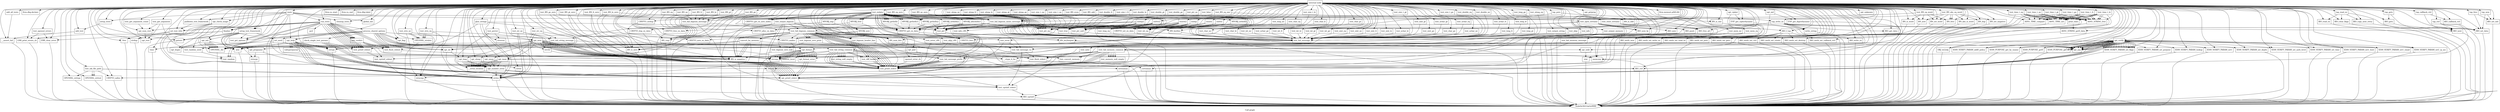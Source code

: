 digraph "Call graph" {
	label="Call graph";

	Node0x5621da5e9960 [shape=record,label="{external node}"];
	Node0x5621da5e9960 -> Node0x5621da5e9a00;
	Node0x5621da5e9960 -> Node0x5621da5e9b40;
	Node0x5621da5e9960 -> Node0x5621da55f8e0;
	Node0x5621da5e9960 -> Node0x5621da5e9a30;
	Node0x5621da5e9960 -> Node0x5621da5e9c20;
	Node0x5621da5e9960 -> Node0x5621da588710;
	Node0x5621da5e9960 -> Node0x5621da588740;
	Node0x5621da5e9960 -> Node0x5621da588820;
	Node0x5621da5e9960 -> Node0x5621da5e9bb0;
	Node0x5621da5e9960 -> Node0x5621da588990;
	Node0x5621da5e9960 -> Node0x5621da588be0;
	Node0x5621da5e9960 -> Node0x5621da588c10;
	Node0x5621da5e9960 -> Node0x5621da5e9db0;
	Node0x5621da5e9960 -> Node0x5621da55f8b0;
	Node0x5621da5e9960 -> Node0x5621da588e10;
	Node0x5621da5e9960 -> Node0x5621da81c190;
	Node0x5621da5e9960 -> Node0x5621da588d50;
	Node0x5621da5e9960 -> Node0x5621da588a30;
	Node0x5621da5e9960 -> Node0x5621da588cf0;
	Node0x5621da5e9960 -> Node0x5621da588a00;
	Node0x5621da5e9960 -> Node0x5621da5e9aa0;
	Node0x5621da5e9960 -> Node0x5621da81c430;
	Node0x5621da5e9960 -> Node0x5621da81c500;
	Node0x5621da5e9960 -> Node0x5621da81c5a0;
	Node0x5621da5e9960 -> Node0x5621da81c610;
	Node0x5621da5e9960 -> Node0x5621da81c680;
	Node0x5621da5e9960 -> Node0x5621da81c6b0;
	Node0x5621da5e9960 -> Node0x5621da81c960;
	Node0x5621da5e9960 -> Node0x5621da81cb50;
	Node0x5621da5e9960 -> Node0x5621da81cbc0;
	Node0x5621da5e9960 -> Node0x5621da81cc60;
	Node0x5621da5e9960 -> Node0x5621da81cd00;
	Node0x5621da5e9960 -> Node0x5621da81cda0;
	Node0x5621da5e9960 -> Node0x5621da5cc880;
	Node0x5621da5e9960 -> Node0x5621da5cc920;
	Node0x5621da5e9960 -> Node0x5621da5cc9c0;
	Node0x5621da5e9960 -> Node0x5621da5cca30;
	Node0x5621da5e9960 -> Node0x5621da5ccce0;
	Node0x5621da5e9960 -> Node0x5621da5ccaa0;
	Node0x5621da5e9960 -> Node0x5621da5ccd80;
	Node0x5621da5e9960 -> Node0x5621da5ccdf0;
	Node0x5621da5e9960 -> Node0x5621da5cce20;
	Node0x5621da5e9960 -> Node0x5621da5cd040;
	Node0x5621da5e9960 -> Node0x5621da5cd070;
	Node0x5621da5e9960 -> Node0x5621da5cd230;
	Node0x5621da5e9960 -> Node0x5621da5cd300;
	Node0x5621da5e9960 -> Node0x5621da5cd6b0;
	Node0x5621da5e9960 -> Node0x5621da5cd7c0;
	Node0x5621da5e9960 -> Node0x5621da5cd8d0;
	Node0x5621da5e9960 -> Node0x5621da5cd5d0;
	Node0x5621da5e9960 -> Node0x5621da5cd900;
	Node0x5621da5e9960 -> Node0x5621da81c990;
	Node0x5621da5e9960 -> Node0x5621da5ccad0;
	Node0x5621da5e9960 -> Node0x5621da81ce40;
	Node0x5621da5e9960 -> Node0x5621da81cab0;
	Node0x5621da5e9960 -> Node0x5621da5cd3a0;
	Node0x5621da5e9960 -> Node0x5621da81c820;
	Node0x5621da5e9960 -> Node0x5621da5cdb70;
	Node0x5621da5e9960 -> Node0x5621da5cdba0;
	Node0x5621da5e9960 -> Node0x5621da5c4f80;
	Node0x5621da5e9960 -> Node0x5621da5c5060;
	Node0x5621da5e9960 -> Node0x5621da5c5090;
	Node0x5621da5e9960 -> Node0x5621da5c5100;
	Node0x5621da5e9960 -> Node0x5621da5c5200;
	Node0x5621da5e9960 -> Node0x5621da5c52a0;
	Node0x5621da5e9960 -> Node0x5621da5cbdc0;
	Node0x5621da5e9960 -> Node0x5621da5cbdf0;
	Node0x5621da5e9960 -> Node0x5621da5cbf60;
	Node0x5621da5e9960 -> Node0x5621da5cbf90;
	Node0x5621da5e9960 -> Node0x5621da5e9d40;
	Node0x5621da5e9960 -> Node0x5621da5cc160;
	Node0x5621da5e9960 -> Node0x5621da5cc200;
	Node0x5621da5e9960 -> Node0x5621da5cc2a0;
	Node0x5621da5e9960 -> Node0x5621da5cc340;
	Node0x5621da5e9960 -> Node0x5621da5cc3e0;
	Node0x5621da5e9960 -> Node0x5621da5cc480;
	Node0x5621da5e9960 -> Node0x5621da5cc520;
	Node0x5621da5e9960 -> Node0x5621da5c6430;
	Node0x5621da5e9960 -> Node0x5621da5c64d0;
	Node0x5621da5e9960 -> Node0x5621da5c6570;
	Node0x5621da5e9960 -> Node0x5621da5c6610;
	Node0x5621da5e9960 -> Node0x5621da5c66b0;
	Node0x5621da5e9960 -> Node0x5621da5c6750;
	Node0x5621da5e9960 -> Node0x5621da5c67f0;
	Node0x5621da5e9960 -> Node0x5621da5c6890;
	Node0x5621da5e9960 -> Node0x5621da5c6930;
	Node0x5621da5e9960 -> Node0x5621da5c69d0;
	Node0x5621da5e9960 -> Node0x5621da5c6a70;
	Node0x5621da5e9960 -> Node0x5621da5c6b10;
	Node0x5621da5e9960 -> Node0x5621da5c6bb0;
	Node0x5621da5e9960 -> Node0x5621da5c6c50;
	Node0x5621da5e9960 -> Node0x5621da5c6cf0;
	Node0x5621da5e9960 -> Node0x5621da5c6d90;
	Node0x5621da5e9960 -> Node0x5621da5887b0;
	Node0x5621da5e9960 -> Node0x5621da5c6e60;
	Node0x5621da5e9960 -> Node0x5621da5c6f00;
	Node0x5621da5e9960 -> Node0x5621da5c6fa0;
	Node0x5621da5e9960 -> Node0x5621da5c7040;
	Node0x5621da5e9960 -> Node0x5621da5c70e0;
	Node0x5621da5e9960 -> Node0x5621da5c7180;
	Node0x5621da5e9960 -> Node0x5621da5c7220;
	Node0x5621da5e9960 -> Node0x5621da5c72c0;
	Node0x5621da5e9960 -> Node0x5621da5c7360;
	Node0x5621da5e9960 -> Node0x5621da5c7400;
	Node0x5621da5e9960 -> Node0x5621da5c74a0;
	Node0x5621da5e9960 -> Node0x5621da5c7540;
	Node0x5621da5e9960 -> Node0x5621da5c75e0;
	Node0x5621da5e9960 -> Node0x5621da5c7680;
	Node0x5621da5e9960 -> Node0x5621da5c7720;
	Node0x5621da5e9960 -> Node0x5621da5c77c0;
	Node0x5621da5e9960 -> Node0x5621da5c7860;
	Node0x5621da5e9960 -> Node0x5621da5c7900;
	Node0x5621da5e9960 -> Node0x5621da5c79a0;
	Node0x5621da5e9960 -> Node0x5621da5c7a40;
	Node0x5621da5e9960 -> Node0x5621da5c7ae0;
	Node0x5621da5e9960 -> Node0x5621da5c7b80;
	Node0x5621da5e9960 -> Node0x5621da5c7c20;
	Node0x5621da5e9960 -> Node0x5621da55f190;
	Node0x5621da5e9960 -> Node0x5621da5c7cf0;
	Node0x5621da5e9960 -> Node0x5621da5e9e90;
	Node0x5621da5e9960 -> Node0x5621da5e9e20;
	Node0x5621da5e9960 -> Node0x5621da588aa0;
	Node0x5621da5e9960 -> Node0x5621da5c7e20;
	Node0x5621da5e9960 -> Node0x5621da5c7ec0;
	Node0x5621da5e9960 -> Node0x5621da5c8080;
	Node0x5621da5e9960 -> Node0x5621da5c80b0;
	Node0x5621da5e9960 -> Node0x5621da5c81f0;
	Node0x5621da5e9960 -> Node0x5621da5c8290;
	Node0x5621da5e9960 -> Node0x5621da5c83c0;
	Node0x5621da5e9960 -> Node0x5621da5c83f0;
	Node0x5621da5e9960 -> Node0x5621da5c8530;
	Node0x5621da5e9960 -> Node0x5621da5c8640;
	Node0x5621da5e9960 -> Node0x5621da5c8670;
	Node0x5621da5e9960 -> Node0x5621da5c8770;
	Node0x5621da5e9960 -> Node0x5621da5c88d0;
	Node0x5621da5e9960 -> Node0x5621da5c8940;
	Node0x5621da5e9960 -> Node0x5621da5c8aa0;
	Node0x5621da5e9960 -> Node0x5621da5c8ad0;
	Node0x5621da5e9960 -> Node0x5621da5c8b90;
	Node0x5621da5e9960 -> Node0x5621da5c8c50;
	Node0x5621da5e9960 -> Node0x5621da5c8d50;
	Node0x5621da5e9960 -> Node0x5621da5c8ed0;
	Node0x5621da5e9960 -> Node0x5621da5c8f00;
	Node0x5621da5e9960 -> Node0x5621da5c53b0;
	Node0x5621da5e9960 -> Node0x5621da5c5500;
	Node0x5621da5e9960 -> Node0x5621da5c5570;
	Node0x5621da5e9960 -> Node0x5621da5c56c0;
	Node0x5621da5e9960 -> Node0x5621da5c5730;
	Node0x5621da5e9960 -> Node0x5621da5c58c0;
	Node0x5621da5e9960 -> Node0x5621da5c5960;
	Node0x5621da5e9960 -> Node0x5621da5c59d0;
	Node0x5621da5e9960 -> Node0x5621da5c5ac0;
	Node0x5621da5e9960 -> Node0x5621da5c5af0;
	Node0x5621da5e9960 -> Node0x5621da5c5bf0;
	Node0x5621da5e9960 -> Node0x5621da5c5c90;
	Node0x5621da5e9960 -> Node0x5621da5c5c20;
	Node0x5621da5e9960 -> Node0x5621da5c5e20;
	Node0x5621da5e9960 -> Node0x5621da5c6060;
	Node0x5621da5e9960 -> Node0x5621da5c60d0;
	Node0x5621da5e9960 -> Node0x5621da5c6100;
	Node0x5621da5e9960 -> Node0x5621da5c61b0;
	Node0x5621da5e9960 -> Node0x5621da57bbe0;
	Node0x5621da5e9960 -> Node0x5621da57bc50;
	Node0x5621da5e9960 -> Node0x5621da57bc80;
	Node0x5621da5e9960 -> Node0x5621da57beb0;
	Node0x5621da5e9960 -> Node0x5621da57bf80;
	Node0x5621da5e9960 -> Node0x5621da57c080;
	Node0x5621da5e9960 -> Node0x5621da57c0b0;
	Node0x5621da5e9960 -> Node0x5621da57c230;
	Node0x5621da5e9960 -> Node0x5621da57c3b0;
	Node0x5621da5e9960 -> Node0x5621da57c530;
	Node0x5621da5e9960 -> Node0x5621da57c6b0;
	Node0x5621da5e9960 -> Node0x5621da57c8a0;
	Node0x5621da5e9960 -> Node0x5621da57c910;
	Node0x5621da5e9960 -> Node0x5621da81c890;
	Node0x5621da5e9960 -> Node0x5621da81d1a0;
	Node0x5621da5e9960 -> Node0x5621da57c940;
	Node0x5621da5e9960 -> Node0x5621da57cb10;
	Node0x5621da5e9960 -> Node0x5621da57cb80;
	Node0x5621da5e9960 -> Node0x5621da57d0d0;
	Node0x5621da5e9960 -> Node0x5621da57d170;
	Node0x5621da5e9960 -> Node0x5621da57d1e0;
	Node0x5621da5e9960 -> Node0x5621da57d2d0;
	Node0x5621da5e9960 -> Node0x5621da5cc6c0;
	Node0x5621da5e9960 -> Node0x5621da57d300;
	Node0x5621da5e9960 -> Node0x5621da57d3c0;
	Node0x5621da5e9960 -> Node0x5621da57d5b0;
	Node0x5621da5e9960 -> Node0x5621da57d660;
	Node0x5621da5e9960 -> Node0x5621da57d690;
	Node0x5621da5e9960 -> Node0x5621da57d910;
	Node0x5621da5e9960 -> Node0x5621da57d940;
	Node0x5621da5e9960 -> Node0x5621da57db30;
	Node0x5621da5e9960 -> Node0x5621da57db60;
	Node0x5621da5e9960 -> Node0x5621da57dd50;
	Node0x5621da5e9960 -> Node0x5621da5cc650;
	Node0x5621da5e9960 -> Node0x5621da57dd80;
	Node0x5621da5e9960 -> Node0x5621da57df40;
	Node0x5621da5e9960 -> Node0x5621da57dfb0;
	Node0x5621da5e9960 -> Node0x5621da57e020;
	Node0x5621da5e9960 -> Node0x5621da57e090;
	Node0x5621da5e9960 -> Node0x5621da57e100;
	Node0x5621da5e9960 -> Node0x5621da57e580;
	Node0x5621da5e9960 -> Node0x5621da57e5f0;
	Node0x5621da5e9960 -> Node0x5621da57e660;
	Node0x5621da5e9960 -> Node0x5621da57e6d0;
	Node0x5621da5e9960 -> Node0x5621da57e740;
	Node0x5621da5e9960 -> Node0x5621da57efc0;
	Node0x5621da5e9960 -> Node0x5621da57f030;
	Node0x5621da5e9960 -> Node0x5621da57f0a0;
	Node0x5621da5e9960 -> Node0x5621da57f110;
	Node0x5621da5e9960 -> Node0x5621da81d240;
	Node0x5621da5e9960 -> Node0x5621da57f480;
	Node0x5621da5e9960 -> Node0x5621da57f410;
	Node0x5621da5e9960 -> Node0x5621da57f560;
	Node0x5621da5e9960 -> Node0x5621da5cc5e0;
	Node0x5621da5e9960 -> Node0x5621da57f630;
	Node0x5621da5e9960 -> Node0x5621da5cd830;
	Node0x5621da5e9960 -> Node0x5621da5cd720;
	Node0x5621da5e9960 -> Node0x5621da81d1d0;
	Node0x5621da5e9960 -> Node0x5621da5cd370;
	Node0x5621da5e9960 -> Node0x5621da57f690;
	Node0x5621da5e9960 -> Node0x5621da57f820;
	Node0x5621da5e9960 -> Node0x5621da57f890;
	Node0x5621da5e9960 -> Node0x5621da5cd640;
	Node0x5621da5e9960 -> Node0x5621da57f990;
	Node0x5621da5e9960 -> Node0x5621da5cc760;
	Node0x5621da5e9960 -> Node0x5621da57fa30;
	Node0x5621da5e9960 -> Node0x5621da5cda40;
	Node0x5621da5e9960 -> Node0x5621da81ca40;
	Node0x5621da5e9960 -> Node0x5621da57fb30;
	Node0x5621da5e9960 -> Node0x5621da5cc7d0;
	Node0x5621da5e9960 -> Node0x5621da57fc30;
	Node0x5621da5e9960 -> Node0x5621da5c7ef0;
	Node0x5621da5e9960 -> Node0x5621da57ffd0;
	Node0x5621da5e9960 -> Node0x5621da5804d0;
	Node0x5621da5e9960 -> Node0x5621da5c8810;
	Node0x5621da5e9960 -> Node0x5621da580660;
	Node0x5621da5e9960 -> Node0x5621da5807d0;
	Node0x5621da5e9960 -> Node0x5621da5c89e0;
	Node0x5621da5e9960 -> Node0x5621da580a60;
	Node0x5621da5e9960 -> Node0x5621da580ad0;
	Node0x5621da5e9960 -> Node0x5621da5c85d0;
	Node0x5621da5e9960 -> Node0x5621da5f95e0;
	Node0x5621da5e9960 -> Node0x5621da5cd410;
	Node0x5621da5e9960 -> Node0x5621da57f770;
	Node0x5621da5e9960 -> Node0x5621da5f9730;
	Node0x5621da5e9960 -> Node0x5621da5f9db0;
	Node0x5621da5e9960 -> Node0x5621da5f97d0;
	Node0x5621da5e9960 -> Node0x5621da5fa010;
	Node0x5621da5e9960 -> Node0x5621da5f9760;
	Node0x5621da5e9960 -> Node0x5621da5fa200;
	Node0x5621da5e9960 -> Node0x5621da5f98d0;
	Node0x5621da5e9960 -> Node0x5621da5fa2a0;
	Node0x5621da5e9960 -> Node0x5621da5f9940;
	Node0x5621da5e9960 -> Node0x5621da5fa400;
	Node0x5621da5e9960 -> Node0x5621da5f99b0;
	Node0x5621da5e9960 -> Node0x5621da5fa580;
	Node0x5621da5e9960 -> Node0x5621da5f9a20;
	Node0x5621da5e9960 -> Node0x5621da579cb0;
	Node0x5621da5e9960 -> Node0x5621da5f9a90;
	Node0x5621da5e9960 -> Node0x5621da579da0;
	Node0x5621da5e9960 -> Node0x5621da5f9b00;
	Node0x5621da5e9960 -> Node0x5621da5f9e20;
	Node0x5621da5e9960 -> Node0x5621da579e40;
	Node0x5621da5e9960 -> Node0x5621da5f9e50;
	Node0x5621da5e9960 -> Node0x5621da579c40;
	Node0x5621da5e9960 -> Node0x5621da5fa340;
	Node0x5621da5e9960 -> Node0x5621da5fa0b0;
	Node0x5621da5e9960 -> Node0x5621da5fa040;
	Node0x5621da5e9960 -> Node0x5621da5fa160;
	Node0x5621da5e9960 -> Node0x5621da5f9ec0;
	Node0x5621da5e9960 -> Node0x5621da57a0b0;
	Node0x5621da5e9b40 [shape=record,label="{test_exdata}"];
	Node0x5621da5e9b40 -> Node0x5621da5e9a30;
	Node0x5621da5e9b40 -> Node0x5621da5e9c20;
	Node0x5621da5e9b40 -> Node0x5621da5e9bb0;
	Node0x5621da5e9b40 -> Node0x5621da5e9bb0;
	Node0x5621da5e9b40 -> Node0x5621da5e9cd0;
	Node0x5621da5e9b40 -> Node0x5621da5e9cd0;
	Node0x5621da5e9b40 -> Node0x5621da5e9d40;
	Node0x5621da5e9b40 -> Node0x5621da5e9d40;
	Node0x5621da5e9b40 -> Node0x5621da5e9db0;
	Node0x5621da5e9b40 -> Node0x5621da5e9e20;
	Node0x5621da5e9b40 -> Node0x5621da5e9bb0;
	Node0x5621da5e9b40 -> Node0x5621da5e9db0;
	Node0x5621da5e9b40 -> Node0x5621da5e9e90;
	Node0x5621da5e9b40 -> Node0x5621da5e9ec0;
	Node0x5621da5e9b40 -> Node0x5621da55f120;
	Node0x5621da5e9b40 -> Node0x5621da55f190;
	Node0x5621da5e9b40 -> Node0x5621da55f200;
	Node0x5621da5e9b40 -> Node0x5621da55f680;
	Node0x5621da5e9b40 -> Node0x5621da55f190;
	Node0x5621da5e9b40 -> Node0x5621da55f6f0;
	Node0x5621da5e9b40 -> Node0x5621da55f760;
	Node0x5621da5e9b40 -> Node0x5621da55f190;
	Node0x5621da5e9b40 -> Node0x5621da55f120;
	Node0x5621da5e9b40 -> Node0x5621da5e9e90;
	Node0x5621da5e9b40 -> Node0x5621da55f680;
	Node0x5621da5e9b40 -> Node0x5621da5e9e90;
	Node0x5621da5e9b40 -> Node0x5621da55f7d0;
	Node0x5621da5e9b40 -> Node0x5621da5e9d40;
	Node0x5621da5e9b40 -> Node0x5621da5e9db0;
	Node0x5621da5e9b40 -> Node0x5621da5e9e20;
	Node0x5621da5e9b40 -> Node0x5621da5e9d40;
	Node0x5621da5e9b40 -> Node0x5621da55f120;
	Node0x5621da5e9b40 -> Node0x5621da55f190;
	Node0x5621da5e9b40 -> Node0x5621da55f680;
	Node0x5621da5e9b40 -> Node0x5621da55f190;
	Node0x5621da5e9b40 -> Node0x5621da55f760;
	Node0x5621da5e9b40 -> Node0x5621da55f190;
	Node0x5621da5e9b40 -> Node0x5621da55f840;
	Node0x5621da5e9b40 -> Node0x5621da55f840;
	Node0x5621da5e9b40 -> Node0x5621da55f840;
	Node0x5621da5e9b40 -> Node0x5621da55f8b0;
	Node0x5621da5e9b40 -> Node0x5621da55f8b0;
	Node0x5621da5e9a00 [shape=record,label="{setup_tests}"];
	Node0x5621da5e9a00 -> Node0x5621da5e9aa0;
	Node0x5621da55f8e0 [shape=record,label="{llvm.dbg.declare}"];
	Node0x5621da5e9a30 [shape=record,label="{CRYPTO_strdup}"];
	Node0x5621da5e9a30 -> Node0x5621da5e9990;
	Node0x5621da5e9bb0 [shape=record,label="{CRYPTO_get_ex_new_index}"];
	Node0x5621da5e9bb0 -> Node0x5621da5e9990;
	Node0x5621da588990 [shape=record,label="{exnew2}"];
	Node0x5621da588990 -> Node0x5621da588a00;
	Node0x5621da588990 -> Node0x5621da588aa0;
	Node0x5621da588990 -> Node0x5621da5887b0;
	Node0x5621da588990 -> Node0x5621da55f190;
	Node0x5621da588990 -> Node0x5621da5e9e90;
	Node0x5621da588990 -> Node0x5621da5e9e20;
	Node0x5621da588990 -> Node0x5621da588a30;
	Node0x5621da588990 -> Node0x5621da588aa0;
	Node0x5621da588990 -> Node0x5621da55f8b0;
	Node0x5621da588be0 [shape=record,label="{exdup2}"];
	Node0x5621da588be0 -> Node0x5621da588aa0;
	Node0x5621da588be0 -> Node0x5621da5887b0;
	Node0x5621da588be0 -> Node0x5621da55f190;
	Node0x5621da588be0 -> Node0x5621da5e9e20;
	Node0x5621da588be0 -> Node0x5621da5e9e20;
	Node0x5621da588be0 -> Node0x5621da5e9db0;
	Node0x5621da588be0 -> Node0x5621da5e9e20;
	Node0x5621da588be0 -> Node0x5621da588aa0;
	Node0x5621da588c10 [shape=record,label="{exfree2}"];
	Node0x5621da588c10 -> Node0x5621da5e9db0;
	Node0x5621da588c10 -> Node0x5621da588aa0;
	Node0x5621da588c10 -> Node0x5621da5887b0;
	Node0x5621da588c10 -> Node0x5621da55f190;
	Node0x5621da588c10 -> Node0x5621da588a30;
	Node0x5621da588c10 -> Node0x5621da588aa0;
	Node0x5621da588c10 -> Node0x5621da55f8b0;
	Node0x5621da5e9cd0 [shape=record,label="{MYOBJ_new}"];
	Node0x5621da5e9cd0 -> Node0x5621da5e9c20;
	Node0x5621da5e9cd0 -> Node0x5621da588cf0;
	Node0x5621da55f8b0 [shape=record,label="{CRYPTO_free}"];
	Node0x5621da55f8b0 -> Node0x5621da5e9990;
	Node0x5621da5e9db0 [shape=record,label="{CRYPTO_get_ex_data}"];
	Node0x5621da5e9db0 -> Node0x5621da5e9990;
	Node0x5621da5e9ec0 [shape=record,label="{MYOBJ_sethello}"];
	Node0x5621da5e9ec0 -> Node0x5621da588a30;
	Node0x5621da5e9ec0 -> Node0x5621da5e9d40;
	Node0x5621da55f120 [shape=record,label="{MYOBJ_gethello}"];
	Node0x5621da55f120 -> Node0x5621da5e9db0;
	Node0x5621da5c74a0 [shape=record,label="{test_ulong_ge}"];
	Node0x5621da5c74a0 -> Node0x5621da5cc000;
	Node0x5621da5c7540 [shape=record,label="{test_size_t_eq}"];
	Node0x5621da5c7540 -> Node0x5621da5cc000;
	Node0x5621da5c75e0 [shape=record,label="{test_size_t_ne}"];
	Node0x5621da5c75e0 -> Node0x5621da5cc000;
	Node0x5621da5c7680 [shape=record,label="{test_size_t_lt}"];
	Node0x5621da5c7680 -> Node0x5621da5cc000;
	Node0x5621da5c7720 [shape=record,label="{test_size_t_le}"];
	Node0x5621da5c7720 -> Node0x5621da5cc000;
	Node0x5621da5c77c0 [shape=record,label="{test_size_t_gt}"];
	Node0x5621da5c77c0 -> Node0x5621da5cc000;
	Node0x5621da5f97d0 [shape=record,label="{BIO_meth_set_write_ex}"];
	Node0x5621da5f97d0 -> Node0x5621da5e9990;
	Node0x5621da5fa010 [shape=record,label="{tap_read_ex}"];
	Node0x5621da5fa010 -> Node0x5621da5f9e20;
	Node0x5621da5fa010 -> Node0x5621da5fa0b0;
	Node0x5621da5fa010 -> Node0x5621da5fa040;
	Node0x5621da5fa010 -> Node0x5621da5fa160;
	Node0x5621da5f9760 [shape=record,label="{BIO_meth_set_read_ex}"];
	Node0x5621da5f9760 -> Node0x5621da5e9990;
	Node0x5621da5fa200 [shape=record,label="{tap_puts}"];
	Node0x5621da5fa200 -> Node0x5621da5ccdf0;
	Node0x5621da5fa200 -> Node0x5621da5f9db0;
	Node0x5621da5f98d0 [shape=record,label="{BIO_meth_set_puts}"];
	Node0x5621da5f98d0 -> Node0x5621da5e9990;
	Node0x5621da5fa2a0 [shape=record,label="{tap_gets}"];
	Node0x5621da5fa2a0 -> Node0x5621da5f9e20;
	Node0x5621da5fa2a0 -> Node0x5621da5fa340;
	Node0x5621da5f9940 [shape=record,label="{BIO_meth_set_gets}"];
	Node0x5621da5f9940 -> Node0x5621da5e9990;
	Node0x5621da5fa400 [shape=record,label="{tap_ctrl}"];
	Node0x5621da5fa400 -> Node0x5621da5f9e20;
	Node0x5621da5fa400 -> Node0x5621da5f9e50;
	Node0x5621da5fa400 -> Node0x5621da57fb30;
	Node0x5621da5f99b0 [shape=record,label="{BIO_meth_set_ctrl}"];
	Node0x5621da5f99b0 -> Node0x5621da5e9990;
	Node0x5621da5fa580 [shape=record,label="{tap_new}"];
	Node0x5621da5fa580 -> Node0x5621da5f9e50;
	Node0x5621da5fa580 -> Node0x5621da579c40;
	Node0x5621da5f9a20 [shape=record,label="{BIO_meth_set_create}"];
	Node0x5621da5f9a20 -> Node0x5621da5e9990;
	Node0x5621da579cb0 [shape=record,label="{tap_free}"];
	Node0x5621da579cb0 -> Node0x5621da5f9e50;
	Node0x5621da579cb0 -> Node0x5621da579c40;
	Node0x5621da5f9a90 [shape=record,label="{BIO_meth_set_destroy}"];
	Node0x5621da5f9a90 -> Node0x5621da5e9990;
	Node0x5621da579da0 [shape=record,label="{tap_callback_ctrl}"];
	Node0x5621da579da0 -> Node0x5621da5f9e20;
	Node0x5621da579da0 -> Node0x5621da579e40;
	Node0x5621da5f9b00 [shape=record,label="{BIO_meth_set_callback_ctrl}"];
	Node0x5621da5f9b00 -> Node0x5621da5e9990;
	Node0x5621da5f9e20 [shape=record,label="{BIO_next}"];
	Node0x5621da5f9e20 -> Node0x5621da5e9990;
	Node0x5621da579e40 [shape=record,label="{BIO_callback_ctrl}"];
	Node0x5621da579e40 -> Node0x5621da5e9990;
	Node0x5621da5c7860 [shape=record,label="{test_size_t_ge}"];
	Node0x5621da5c7860 -> Node0x5621da5cc000;
	Node0x5621da5c7900 [shape=record,label="{test_double_eq}"];
	Node0x5621da5c7900 -> Node0x5621da5cc000;
	Node0x5621da5c79a0 [shape=record,label="{test_double_ne}"];
	Node0x5621da5c79a0 -> Node0x5621da5cc000;
	Node0x5621da57fa30 [shape=record,label="{BIO_vprintf}"];
	Node0x5621da57fa30 -> Node0x5621da5e9990;
	Node0x5621da5cda40 [shape=record,label="{test_vprintf_stderr}"];
	Node0x5621da5cda40 -> Node0x5621da57fa30;
	Node0x5621da81ca40 [shape=record,label="{test_flush_stdout}"];
	Node0x5621da81ca40 -> Node0x5621da57fb30;
	Node0x5621da57fb30 [shape=record,label="{BIO_ctrl}"];
	Node0x5621da57fb30 -> Node0x5621da5e9990;
	Node0x5621da5cc7d0 [shape=record,label="{test_flush_stderr}"];
	Node0x5621da5cc7d0 -> Node0x5621da57fb30;
	Node0x5621da57fc30 [shape=record,label="{openssl_error_cb}"];
	Node0x5621da57fc30 -> Node0x5621da5ccad0;
	Node0x5621da5c7ef0 [shape=record,label="{test_fail_string_message}"];
	Node0x5621da5c7ef0 -> Node0x5621da57fcd0;
	Node0x5621da5c7ef0 -> Node0x5621da5ccad0;
	Node0x5621da57fcd0 [shape=record,label="{test_fail_string_common}"];
	Node0x5621da57fcd0 -> Node0x5621da81c5a0;
	Node0x5621da57fcd0 -> Node0x5621da5cdb70;
	Node0x5621da57fcd0 -> Node0x5621da57fd00;
	Node0x5621da57fcd0 -> Node0x5621da57fe50;
	Node0x5621da57fcd0 -> Node0x5621da57fd00;
	Node0x5621da57fcd0 -> Node0x5621da57fd00;
	Node0x5621da57fcd0 -> Node0x5621da5ccaa0;
	Node0x5621da57fcd0 -> Node0x5621da57fe50;
	Node0x5621da57fcd0 -> Node0x5621da57ffd0;
	Node0x5621da57fcd0 -> Node0x5621da57ffd0;
	Node0x5621da57fcd0 -> Node0x5621da5ccad0;
	Node0x5621da57fcd0 -> Node0x5621da57fd00;
	Node0x5621da57fcd0 -> Node0x5621da5ccad0;
	Node0x5621da57fcd0 -> Node0x5621da57fd00;
	Node0x5621da57fcd0 -> Node0x5621da5ccad0;
	Node0x5621da57fcd0 -> Node0x5621da5ccad0;
	Node0x5621da57fcd0 -> Node0x5621da5cc7d0;
	Node0x5621da57fd00 [shape=record,label="{test_string_null_empty}"];
	Node0x5621da57fd00 -> Node0x5621da5ccad0;
	Node0x5621da57fd00 -> Node0x5621da5ccad0;
	Node0x5621da57fe50 [shape=record,label="{test_diff_header}"];
	Node0x5621da57fe50 -> Node0x5621da5ccad0;
	Node0x5621da57fe50 -> Node0x5621da5ccad0;
	Node0x5621da57ffd0 [shape=record,label="{__ctype_b_loc}"];
	Node0x5621da57ffd0 -> Node0x5621da5e9990;
	Node0x5621da5804d0 [shape=record,label="{test_output_string}"];
	Node0x5621da5804d0 -> Node0x5621da57fcd0;
	Node0x5621da5c8810 [shape=record,label="{test_fail_bignum_message}"];
	Node0x5621da5c8810 -> Node0x5621da580570;
	Node0x5621da5c8810 -> Node0x5621da5ccad0;
	Node0x5621da580570 [shape=record,label="{test_fail_bignum_common}"];
	Node0x5621da580570 -> Node0x5621da5cdb70;
	Node0x5621da580570 -> Node0x5621da580660;
	Node0x5621da580570 -> Node0x5621da5c8d50;
	Node0x5621da580570 -> Node0x5621da580660;
	Node0x5621da580570 -> Node0x5621da5c8d50;
	Node0x5621da580570 -> Node0x5621da5805a0;
	Node0x5621da580570 -> Node0x5621da580760;
	Node0x5621da580570 -> Node0x5621da57fe50;
	Node0x5621da580570 -> Node0x5621da5805a0;
	Node0x5621da580570 -> Node0x5621da580760;
	Node0x5621da580570 -> Node0x5621da580760;
	Node0x5621da580570 -> Node0x5621da5c8770;
	Node0x5621da580570 -> Node0x5621da57fe50;
	Node0x5621da580570 -> Node0x5621da5805a0;
	Node0x5621da580570 -> Node0x5621da5e9c20;
	Node0x5621da580570 -> Node0x5621da5ccad0;
	Node0x5621da580570 -> Node0x5621da5807d0;
	Node0x5621da580570 -> Node0x5621da5807d0;
	Node0x5621da580570 -> Node0x5621da580840;
	Node0x5621da580570 -> Node0x5621da580840;
	Node0x5621da580570 -> Node0x5621da5ccad0;
	Node0x5621da580570 -> Node0x5621da5ccad0;
	Node0x5621da580570 -> Node0x5621da5ccad0;
	Node0x5621da580570 -> Node0x5621da5ccad0;
	Node0x5621da580570 -> Node0x5621da5ccad0;
	Node0x5621da580570 -> Node0x5621da5ccad0;
	Node0x5621da580570 -> Node0x5621da5cc7d0;
	Node0x5621da580570 -> Node0x5621da55f8b0;
	Node0x5621da580660 [shape=record,label="{BN_num_bits}"];
	Node0x5621da580660 -> Node0x5621da5e9990;
	Node0x5621da5805a0 [shape=record,label="{test_bignum_header_line}"];
	Node0x5621da5805a0 -> Node0x5621da5ccad0;
	Node0x5621da580760 [shape=record,label="{test_bignum_zero_print}"];
	Node0x5621da580760 -> Node0x5621da580910;
	Node0x5621da580760 -> Node0x5621da5ccad0;
	Node0x5621da5e9c20 [shape=record,label="{CRYPTO_malloc}"];
	Node0x5621da5e9c20 -> Node0x5621da5e9990;
	Node0x5621da588710 [shape=record,label="{exnew}"];
	Node0x5621da588710 -> Node0x5621da5e9d40;
	Node0x5621da588710 -> Node0x5621da5887b0;
	Node0x5621da588710 -> Node0x5621da55f190;
	Node0x5621da588710 -> Node0x5621da5e9e90;
	Node0x5621da588740 [shape=record,label="{exdup}"];
	Node0x5621da588740 -> Node0x5621da5e9d40;
	Node0x5621da588740 -> Node0x5621da5887b0;
	Node0x5621da588740 -> Node0x5621da55f190;
	Node0x5621da588740 -> Node0x5621da5e9e20;
	Node0x5621da588820 [shape=record,label="{exfree}"];
	Node0x5621da588820 -> Node0x5621da5e9d40;
	Node0x5621da588820 -> Node0x5621da5887b0;
	Node0x5621da588820 -> Node0x5621da55f190;
	Node0x5621da5c6a70 [shape=record,label="{test_uchar_eq}"];
	Node0x5621da5c6a70 -> Node0x5621da5cc000;
	Node0x5621da5c6b10 [shape=record,label="{test_uchar_ne}"];
	Node0x5621da5c6b10 -> Node0x5621da5cc000;
	Node0x5621da5c6bb0 [shape=record,label="{test_uchar_lt}"];
	Node0x5621da5c6bb0 -> Node0x5621da5cc000;
	Node0x5621da5c6c50 [shape=record,label="{test_uchar_le}"];
	Node0x5621da5c6c50 -> Node0x5621da5cc000;
	Node0x5621da5c6cf0 [shape=record,label="{test_uchar_gt}"];
	Node0x5621da5c6cf0 -> Node0x5621da5cc000;
	Node0x5621da5c6d90 [shape=record,label="{test_uchar_ge}"];
	Node0x5621da5c6d90 -> Node0x5621da5cc000;
	Node0x5621da5887b0 [shape=record,label="{test_long_eq}"];
	Node0x5621da5887b0 -> Node0x5621da5cc000;
	Node0x5621da5c6e60 [shape=record,label="{test_long_ne}"];
	Node0x5621da5c6e60 -> Node0x5621da5cc000;
	Node0x5621da5c6f00 [shape=record,label="{test_long_lt}"];
	Node0x5621da5c6f00 -> Node0x5621da5cc000;
	Node0x5621da5c6fa0 [shape=record,label="{test_long_le}"];
	Node0x5621da5c6fa0 -> Node0x5621da5cc000;
	Node0x5621da5c7040 [shape=record,label="{test_long_gt}"];
	Node0x5621da5c7040 -> Node0x5621da5cc000;
	Node0x5621da5c70e0 [shape=record,label="{test_long_ge}"];
	Node0x5621da5c70e0 -> Node0x5621da5cc000;
	Node0x5621da5c7180 [shape=record,label="{test_ulong_eq}"];
	Node0x5621da5c7180 -> Node0x5621da5cc000;
	Node0x5621da5c7220 [shape=record,label="{test_ulong_ne}"];
	Node0x5621da5c7220 -> Node0x5621da5cc000;
	Node0x5621da5c72c0 [shape=record,label="{test_ulong_lt}"];
	Node0x5621da5c72c0 -> Node0x5621da5cc000;
	Node0x5621da5c7360 [shape=record,label="{test_ulong_le}"];
	Node0x5621da5c7360 -> Node0x5621da5cc000;
	Node0x5621da5c7400 [shape=record,label="{test_ulong_gt}"];
	Node0x5621da5c7400 -> Node0x5621da5cc000;
	Node0x5621da81d240 [shape=record,label="{opt_next}"];
	Node0x5621da81d240 -> Node0x5621da5ccaa0;
	Node0x5621da81d240 -> Node0x5621da57f480;
	Node0x5621da81d240 -> Node0x5621da5ccaa0;
	Node0x5621da81d240 -> Node0x5621da5cd900;
	Node0x5621da81d240 -> Node0x5621da5cd900;
	Node0x5621da81d240 -> Node0x5621da57f410;
	Node0x5621da81d240 -> Node0x5621da5cd900;
	Node0x5621da81d240 -> Node0x5621da5cc6c0;
	Node0x5621da81d240 -> Node0x5621da5cd900;
	Node0x5621da81d240 -> Node0x5621da57d660;
	Node0x5621da81d240 -> Node0x5621da5cd900;
	Node0x5621da81d240 -> Node0x5621da57d910;
	Node0x5621da81d240 -> Node0x5621da5cd900;
	Node0x5621da81d240 -> Node0x5621da57d300;
	Node0x5621da81d240 -> Node0x5621da5cd900;
	Node0x5621da81d240 -> Node0x5621da57db30;
	Node0x5621da81d240 -> Node0x5621da5cd900;
	Node0x5621da81d240 -> Node0x5621da57cb10;
	Node0x5621da81d240 -> Node0x5621da5cd900;
	Node0x5621da81d240 -> Node0x5621da5cd900;
	Node0x5621da57f480 [shape=record,label="{strchr}"];
	Node0x5621da57f480 -> Node0x5621da5e9990;
	Node0x5621da57f410 [shape=record,label="{opt_isdir}"];
	Node0x5621da57f410 -> Node0x5621da57f560;
	Node0x5621da57f560 [shape=record,label="{stat}"];
	Node0x5621da57f560 -> Node0x5621da5e9990;
	Node0x5621da5cc5e0 [shape=record,label="{opt_flag}"];
	Node0x5621da57f630 [shape=record,label="{opt_unknown}"];
	Node0x5621da5cd830 [shape=record,label="{opt_rest}"];
	Node0x5621da5cd720 [shape=record,label="{opt_num_rest}"];
	Node0x5621da5cd720 -> Node0x5621da5cd830;
	Node0x5621da81d1d0 [shape=record,label="{opt_help}"];
	Node0x5621da81d1d0 -> Node0x5621da5ccdf0;
	Node0x5621da81d1d0 -> Node0x5621da57f700;
	Node0x5621da81d1d0 -> Node0x5621da5ccdf0;
	Node0x5621da81d1d0 -> Node0x5621da5cd8d0;
	Node0x5621da81d1d0 -> Node0x5621da5cd900;
	Node0x5621da81d1d0 -> Node0x5621da5cd900;
	Node0x5621da81d1d0 -> Node0x5621da5cd900;
	Node0x5621da81d1d0 -> Node0x5621da5cce20;
	Node0x5621da81d1d0 -> Node0x5621da5ccdf0;
	Node0x5621da81d1d0 -> Node0x5621da57f700;
	Node0x5621da81d1d0 -> Node0x5621da5cce20;
	Node0x5621da81d1d0 -> Node0x5621da5ccdf0;
	Node0x5621da81d1d0 -> Node0x5621da5cd900;
	Node0x5621da81d1d0 -> Node0x5621da5cd900;
	Node0x5621da57f700 [shape=record,label="{valtype2param}"];
	Node0x5621da5cd370 [shape=record,label="{test_open_streams}"];
	Node0x5621da5cd370 -> Node0x5621da57f690;
	Node0x5621da5cd370 -> Node0x5621da57f690;
	Node0x5621da5cd370 -> Node0x5621da57f770;
	Node0x5621da5cd370 -> Node0x5621da57f820;
	Node0x5621da5cd370 -> Node0x5621da57f890;
	Node0x5621da5cd370 -> Node0x5621da5cd8d0;
	Node0x5621da5cd370 -> Node0x5621da5cd8d0;
	Node0x5621da57f690 [shape=record,label="{BIO_new_fp}"];
	Node0x5621da57f690 -> Node0x5621da5e9990;
	Node0x5621da57f820 [shape=record,label="{BIO_new}"];
	Node0x5621da57f820 -> Node0x5621da5e9990;
	Node0x5621da57f890 [shape=record,label="{BIO_push}"];
	Node0x5621da57f890 -> Node0x5621da5e9990;
	Node0x5621da5cd640 [shape=record,label="{test_close_streams}"];
	Node0x5621da5cd640 -> Node0x5621da57f990;
	Node0x5621da5cd640 -> Node0x5621da57f990;
	Node0x5621da57f990 [shape=record,label="{BIO_free_all}"];
	Node0x5621da57f990 -> Node0x5621da5e9990;
	Node0x5621da5cc760 [shape=record,label="{test_vprintf_stdout}"];
	Node0x5621da5cc760 -> Node0x5621da57fa30;
	Node0x5621da55f200 [shape=record,label="{MYOBJ_sethello2}"];
	Node0x5621da55f200 -> Node0x5621da5e9db0;
	Node0x5621da55f200 -> Node0x5621da5e9e20;
	Node0x5621da55f680 [shape=record,label="{MYOBJ_gethello2}"];
	Node0x5621da55f680 -> Node0x5621da5e9db0;
	Node0x5621da55f680 -> Node0x5621da5e9e20;
	Node0x5621da55f6f0 [shape=record,label="{MYOBJ_allochello3}"];
	Node0x5621da55f6f0 -> Node0x5621da5e9db0;
	Node0x5621da55f6f0 -> Node0x5621da5e9e90;
	Node0x5621da55f6f0 -> Node0x5621da588d50;
	Node0x5621da55f6f0 -> Node0x5621da588aa0;
	Node0x5621da55f6f0 -> Node0x5621da5e9db0;
	Node0x5621da55f6f0 -> Node0x5621da5e9e20;
	Node0x5621da55f760 [shape=record,label="{MYOBJ_gethello3}"];
	Node0x5621da55f760 -> Node0x5621da5e9db0;
	Node0x5621da55f760 -> Node0x5621da5e9e20;
	Node0x5621da55f7d0 [shape=record,label="{MYOBJ_dup}"];
	Node0x5621da55f7d0 -> Node0x5621da5e9cd0;
	Node0x5621da55f7d0 -> Node0x5621da81c190;
	Node0x5621da55f840 [shape=record,label="{MYOBJ_free}"];
	Node0x5621da55f840 -> Node0x5621da588e10;
	Node0x5621da55f840 -> Node0x5621da55f8b0;
	Node0x5621da588e10 [shape=record,label="{CRYPTO_free_ex_data}"];
	Node0x5621da588e10 -> Node0x5621da5e9990;
	Node0x5621da81c190 [shape=record,label="{CRYPTO_dup_ex_data}"];
	Node0x5621da81c190 -> Node0x5621da5e9990;
	Node0x5621da588d50 [shape=record,label="{CRYPTO_alloc_ex_data}"];
	Node0x5621da588d50 -> Node0x5621da5e9990;
	Node0x5621da588a30 [shape=record,label="{CRYPTO_set_ex_data}"];
	Node0x5621da588a30 -> Node0x5621da5e9990;
	Node0x5621da588cf0 [shape=record,label="{CRYPTO_new_ex_data}"];
	Node0x5621da588cf0 -> Node0x5621da5e9990;
	Node0x5621da588a00 [shape=record,label="{CRYPTO_zalloc}"];
	Node0x5621da588a00 -> Node0x5621da5e9990;
	Node0x5621da5e9aa0 [shape=record,label="{add_test}"];
	Node0x5621da5e9aa0 -> Node0x5621da81c430;
	Node0x5621da81c430 [shape=record,label="{__assert_fail}"];
	Node0x5621da81c430 -> Node0x5621da5e9990;
	Node0x5621da81c500 [shape=record,label="{add_all_tests}"];
	Node0x5621da81c500 -> Node0x5621da81c430;
	Node0x5621da81c5a0 [shape=record,label="{subtest_level}"];
	Node0x5621da81c610 [shape=record,label="{setup_test_framework}"];
	Node0x5621da81c610 -> Node0x5621da81c680;
	Node0x5621da81c610 -> Node0x5621da81c680;
	Node0x5621da81c610 -> Node0x5621da81c6b0;
	Node0x5621da81c610 -> Node0x5621da81c6b0;
	Node0x5621da81c610 -> Node0x5621da81c7b0;
	Node0x5621da81c610 -> Node0x5621da81c820;
	Node0x5621da81c610 -> Node0x5621da81c890;
	Node0x5621da81c680 [shape=record,label="{getenv}"];
	Node0x5621da81c680 -> Node0x5621da5e9990;
	Node0x5621da81c6b0 [shape=record,label="{atoi}"];
	Node0x5621da81c6b0 -> Node0x5621da5e9990;
	Node0x5621da81c7b0 [shape=record,label="{set_seed}"];
	Node0x5621da81c7b0 -> Node0x5621da81c960;
	Node0x5621da81c7b0 -> Node0x5621da81c5a0;
	Node0x5621da81c7b0 -> Node0x5621da81c990;
	Node0x5621da81c7b0 -> Node0x5621da81ca40;
	Node0x5621da81c7b0 -> Node0x5621da81cab0;
	Node0x5621da81c960 [shape=record,label="{time}"];
	Node0x5621da81c960 -> Node0x5621da5e9990;
	Node0x5621da81cb50 [shape=record,label="{pulldown_test_framework}"];
	Node0x5621da81cb50 -> Node0x5621da81cbc0;
	Node0x5621da81cbc0 [shape=record,label="{set_test_title}"];
	Node0x5621da81cbc0 -> Node0x5621da81cc60;
	Node0x5621da81cbc0 -> Node0x5621da81cd00;
	Node0x5621da81cc60 [shape=record,label="{free}"];
	Node0x5621da81cc60 -> Node0x5621da5e9990;
	Node0x5621da81cd00 [shape=record,label="{strdup}"];
	Node0x5621da81cd00 -> Node0x5621da5e9990;
	Node0x5621da81cda0 [shape=record,label="{run_tests}"];
	Node0x5621da81cda0 -> Node0x5621da81ce10;
	Node0x5621da81cda0 -> Node0x5621da81c990;
	Node0x5621da81cda0 -> Node0x5621da81c990;
	Node0x5621da81cda0 -> Node0x5621da81c990;
	Node0x5621da81cda0 -> Node0x5621da81ca40;
	Node0x5621da81cda0 -> Node0x5621da81ce40;
	Node0x5621da81cda0 -> Node0x5621da81c990;
	Node0x5621da81cda0 -> Node0x5621da81c990;
	Node0x5621da81cda0 -> Node0x5621da81ca40;
	Node0x5621da81cda0 -> Node0x5621da81cbc0;
	Node0x5621da81cda0 -> Node0x5621da5e9990;
	Node0x5621da81cda0 -> Node0x5621da81d050;
	Node0x5621da81cda0 -> Node0x5621da81d0c0;
	Node0x5621da81cda0 -> Node0x5621da81c990;
	Node0x5621da81cda0 -> Node0x5621da81c990;
	Node0x5621da81cda0 -> Node0x5621da81ca40;
	Node0x5621da81cda0 -> Node0x5621da81ce40;
	Node0x5621da81cda0 -> Node0x5621da81d130;
	Node0x5621da81cda0 -> Node0x5621da81cbc0;
	Node0x5621da81cda0 -> Node0x5621da5e9990;
	Node0x5621da81cda0 -> Node0x5621da81d0c0;
	Node0x5621da81cda0 -> Node0x5621da81d050;
	Node0x5621da81cda0 -> Node0x5621da81d050;
	Node0x5621da81cda0 -> Node0x5621da81d050;
	Node0x5621da81ce10 [shape=record,label="{process_shared_options}"];
	Node0x5621da81ce10 -> Node0x5621da81d1a0;
	Node0x5621da81ce10 -> Node0x5621da81d240;
	Node0x5621da81ce10 -> Node0x5621da81c820;
	Node0x5621da81ce10 -> Node0x5621da81d1d0;
	Node0x5621da81ce10 -> Node0x5621da5cc5e0;
	Node0x5621da81ce10 -> Node0x5621da5cc650;
	Node0x5621da81ce10 -> Node0x5621da5cc5e0;
	Node0x5621da81ce10 -> Node0x5621da5cc650;
	Node0x5621da81ce10 -> Node0x5621da5cc6c0;
	Node0x5621da81ce10 -> Node0x5621da5cc650;
	Node0x5621da81ce10 -> Node0x5621da5cc6c0;
	Node0x5621da81ce10 -> Node0x5621da5cc650;
	Node0x5621da81ce10 -> Node0x5621da5cc6c0;
	Node0x5621da81ce10 -> Node0x5621da81c7b0;
	Node0x5621da81ce10 -> Node0x5621da5cc730;
	Node0x5621da81d050 [shape=record,label="{test_verdict}"];
	Node0x5621da81d050 -> Node0x5621da81ca40;
	Node0x5621da81d050 -> Node0x5621da5cc7d0;
	Node0x5621da81d050 -> Node0x5621da81c990;
	Node0x5621da81d050 -> Node0x5621da5cc760;
	Node0x5621da81d050 -> Node0x5621da81c990;
	Node0x5621da81d050 -> Node0x5621da81c990;
	Node0x5621da81d050 -> Node0x5621da81ca40;
	Node0x5621da81d0c0 [shape=record,label="{finalize}"];
	Node0x5621da81d0c0 -> Node0x5621da5cc880;
	Node0x5621da81d0c0 -> Node0x5621da5cc920;
	Node0x5621da81d130 [shape=record,label="{gcd}"];
	Node0x5621da5cc880 [shape=record,label="{ERR_clear_error}"];
	Node0x5621da5cc880 -> Node0x5621da5e9990;
	Node0x5621da5c6570 [shape=record,label="{test_uint_gt}"];
	Node0x5621da5c6570 -> Node0x5621da5cc000;
	Node0x5621da5c6610 [shape=record,label="{test_uint_ge}"];
	Node0x5621da5c6610 -> Node0x5621da5cc000;
	Node0x5621da5c66b0 [shape=record,label="{test_char_eq}"];
	Node0x5621da5c66b0 -> Node0x5621da5cc000;
	Node0x5621da5c6750 [shape=record,label="{test_char_ne}"];
	Node0x5621da5c6750 -> Node0x5621da5cc000;
	Node0x5621da5c67f0 [shape=record,label="{test_char_lt}"];
	Node0x5621da5c67f0 -> Node0x5621da5cc000;
	Node0x5621da5c6890 [shape=record,label="{test_char_le}"];
	Node0x5621da5c6890 -> Node0x5621da5cc000;
	Node0x5621da5c6930 [shape=record,label="{test_char_gt}"];
	Node0x5621da5c6930 -> Node0x5621da5cc000;
	Node0x5621da5c69d0 [shape=record,label="{test_char_ge}"];
	Node0x5621da5c69d0 -> Node0x5621da5cc000;
	Node0x5621da5cc920 [shape=record,label="{ERR_print_errors_cb}"];
	Node0x5621da5cc920 -> Node0x5621da5e9990;
	Node0x5621da5cc9c0 [shape=record,label="{llvm.va_start}"];
	Node0x5621da5cca30 [shape=record,label="{llvm.va_end}"];
	Node0x5621da5cc730 [shape=record,label="{check_single_test_params}"];
	Node0x5621da5cc730 -> Node0x5621da5ccaa0;
	Node0x5621da5cc730 -> Node0x5621da81c6b0;
	Node0x5621da5cc730 -> Node0x5621da5ccad0;
	Node0x5621da5cc730 -> Node0x5621da5ccad0;
	Node0x5621da5cc730 -> Node0x5621da5ccad0;
	Node0x5621da5ccce0 [shape=record,label="{llvm.dbg.label}"];
	Node0x5621da5ccaa0 [shape=record,label="{strcmp}"];
	Node0x5621da5ccaa0 -> Node0x5621da5e9990;
	Node0x5621da5ccd80 [shape=record,label="{glue_strings}"];
	Node0x5621da5ccd80 -> Node0x5621da5ccdf0;
	Node0x5621da5ccd80 -> Node0x5621da5e9c20;
	Node0x5621da5ccd80 -> Node0x5621da5e9e20;
	Node0x5621da5ccd80 -> Node0x5621da5cce20;
	Node0x5621da5ccd80 -> Node0x5621da5ccdf0;
	Node0x5621da5ccdf0 [shape=record,label="{strlen}"];
	Node0x5621da5ccdf0 -> Node0x5621da5e9990;
	Node0x5621da5cce20 [shape=record,label="{strcpy}"];
	Node0x5621da5cce20 -> Node0x5621da5e9990;
	Node0x5621da5cd040 [shape=record,label="{test_mk_file_path}"];
	Node0x5621da5cd040 -> Node0x5621da5ccdf0;
	Node0x5621da5cd040 -> Node0x5621da5ccdf0;
	Node0x5621da5cd040 -> Node0x5621da5ccdf0;
	Node0x5621da5cd040 -> Node0x5621da588a00;
	Node0x5621da5cd040 -> Node0x5621da5cd070;
	Node0x5621da5cd040 -> Node0x5621da5cd230;
	Node0x5621da5cd040 -> Node0x5621da5cd230;
	Node0x5621da5cd070 [shape=record,label="{OPENSSL_strlcpy}"];
	Node0x5621da5cd070 -> Node0x5621da5e9990;
	Node0x5621da5cd230 [shape=record,label="{OPENSSL_strlcat}"];
	Node0x5621da5cd230 -> Node0x5621da5e9990;
	Node0x5621da5cd300 [shape=record,label="{main}"];
	Node0x5621da5cd300 -> Node0x5621da5cd370;
	Node0x5621da5cd300 -> Node0x5621da5cd410;
	Node0x5621da5cd300 -> Node0x5621da5ccad0;
	Node0x5621da5cd300 -> Node0x5621da81c610;
	Node0x5621da5cd300 -> Node0x5621da5e9a00;
	Node0x5621da5cd300 -> Node0x5621da81cda0;
	Node0x5621da5cd300 -> Node0x5621da5cd3a0;
	Node0x5621da5cd300 -> Node0x5621da5cd5d0;
	Node0x5621da5cd300 -> Node0x5621da81c820;
	Node0x5621da5cd300 -> Node0x5621da81d1d0;
	Node0x5621da5cd300 -> Node0x5621da81cb50;
	Node0x5621da5cd300 -> Node0x5621da5cd640;
	Node0x5621da5cd6b0 [shape=record,label="{test_get_argument_count}"];
	Node0x5621da5cd6b0 -> Node0x5621da5cd720;
	Node0x5621da5cd7c0 [shape=record,label="{test_get_argument}"];
	Node0x5621da5cd7c0 -> Node0x5621da5cd830;
	Node0x5621da5cd7c0 -> Node0x5621da5cd8d0;
	Node0x5621da5cd7c0 -> Node0x5621da5cd720;
	Node0x5621da5cd8d0 [shape=record,label="{OPENSSL_die}"];
	Node0x5621da5cd8d0 -> Node0x5621da5e9990;
	Node0x5621da5cd5d0 [shape=record,label="{opt_check_usage}"];
	Node0x5621da5cd5d0 -> Node0x5621da5cd830;
	Node0x5621da5cd5d0 -> Node0x5621da5cd720;
	Node0x5621da5cd5d0 -> Node0x5621da5ccad0;
	Node0x5621da5cd5d0 -> Node0x5621da5ccad0;
	Node0x5621da5cd900 [shape=record,label="{opt_printf_stderr}"];
	Node0x5621da5cd900 -> Node0x5621da5cda40;
	Node0x5621da81c990 [shape=record,label="{test_printf_stdout}"];
	Node0x5621da81c990 -> Node0x5621da5cc760;
	Node0x5621da5ccad0 [shape=record,label="{test_printf_stderr}"];
	Node0x5621da5ccad0 -> Node0x5621da5cda40;
	Node0x5621da81ce40 [shape=record,label="{test_random}"];
	Node0x5621da81cab0 [shape=record,label="{test_random_seed}"];
	Node0x5621da81cab0 -> Node0x5621da81ce40;
	Node0x5621da5cd3a0 [shape=record,label="{cleanup_tests}"];
	Node0x5621da81c820 [shape=record,label="{test_get_options}"];
	Node0x5621da5cdb70 [shape=record,label="{test_fail_message_prefix}"];
	Node0x5621da5cdb70 -> Node0x5621da5ccad0;
	Node0x5621da5cdb70 -> Node0x5621da5ccad0;
	Node0x5621da5cdb70 -> Node0x5621da5ccad0;
	Node0x5621da5cdb70 -> Node0x5621da5ccad0;
	Node0x5621da5cdb70 -> Node0x5621da5ccad0;
	Node0x5621da5cdb70 -> Node0x5621da5ccad0;
	Node0x5621da5cdba0 [shape=record,label="{test_info_c90}"];
	Node0x5621da5cdba0 -> Node0x5621da5cdce0;
	Node0x5621da5cdce0 [shape=record,label="{test_fail_message_va}"];
	Node0x5621da5cdce0 -> Node0x5621da5cdb70;
	Node0x5621da5cdce0 -> Node0x5621da5cda40;
	Node0x5621da5cdce0 -> Node0x5621da5ccad0;
	Node0x5621da5cdce0 -> Node0x5621da5cc7d0;
	Node0x5621da5c4f80 [shape=record,label="{test_info}"];
	Node0x5621da5c4f80 -> Node0x5621da5cdce0;
	Node0x5621da5c5060 [shape=record,label="{test_error_c90}"];
	Node0x5621da5c5060 -> Node0x5621da5cdce0;
	Node0x5621da5c5060 -> Node0x5621da5ccad0;
	Node0x5621da5c7a40 [shape=record,label="{test_double_lt}"];
	Node0x5621da5c7a40 -> Node0x5621da5cc000;
	Node0x5621da5c7ae0 [shape=record,label="{test_double_le}"];
	Node0x5621da5c7ae0 -> Node0x5621da5cc000;
	Node0x5621da5c7b80 [shape=record,label="{test_double_gt}"];
	Node0x5621da5c7b80 -> Node0x5621da5cc000;
	Node0x5621da5c7c20 [shape=record,label="{test_double_ge}"];
	Node0x5621da5c7c20 -> Node0x5621da5cc000;
	Node0x5621da55f190 [shape=record,label="{test_ptr_eq}"];
	Node0x5621da55f190 -> Node0x5621da5cc000;
	Node0x5621da5c7cf0 [shape=record,label="{test_ptr_ne}"];
	Node0x5621da5c7cf0 -> Node0x5621da5cc000;
	Node0x5621da5e9e90 [shape=record,label="{test_ptr_null}"];
	Node0x5621da5e9e90 -> Node0x5621da5cc000;
	Node0x5621da5e9e20 [shape=record,label="{test_ptr}"];
	Node0x5621da5e9e20 -> Node0x5621da5cc000;
	Node0x5621da5c5090 [shape=record,label="{test_error}"];
	Node0x5621da5c5090 -> Node0x5621da5cdce0;
	Node0x5621da5c5090 -> Node0x5621da5ccad0;
	Node0x5621da5c5100 [shape=record,label="{test_perror}"];
	Node0x5621da5c5100 -> Node0x5621da5c5200;
	Node0x5621da5c5100 -> Node0x5621da5c52a0;
	Node0x5621da5c5100 -> Node0x5621da5c5090;
	Node0x5621da5c5200 [shape=record,label="{__errno_location}"];
	Node0x5621da5c5200 -> Node0x5621da5e9990;
	Node0x5621da5c52a0 [shape=record,label="{strerror}"];
	Node0x5621da5c52a0 -> Node0x5621da5e9990;
	Node0x5621da5cbdc0 [shape=record,label="{test_note}"];
	Node0x5621da5cbdc0 -> Node0x5621da5cda40;
	Node0x5621da5cbdc0 -> Node0x5621da5ccad0;
	Node0x5621da5cbdc0 -> Node0x5621da5cc7d0;
	Node0x5621da5cbdf0 [shape=record,label="{test_skip}"];
	Node0x5621da5cbdf0 -> Node0x5621da5cdce0;
	Node0x5621da5cbf60 [shape=record,label="{test_skip_c90}"];
	Node0x5621da5cbf60 -> Node0x5621da5cdce0;
	Node0x5621da5cbf60 -> Node0x5621da5ccad0;
	Node0x5621da5cbf90 [shape=record,label="{test_openssl_errors}"];
	Node0x5621da5cbf90 -> Node0x5621da5cc920;
	Node0x5621da5cbf90 -> Node0x5621da5cc880;
	Node0x5621da5e9d40 [shape=record,label="{test_int_eq}"];
	Node0x5621da5e9d40 -> Node0x5621da5cc000;
	Node0x5621da5cc000 [shape=record,label="{test_fail_message}"];
	Node0x5621da5cc000 -> Node0x5621da5cdce0;
	Node0x5621da5cc160 [shape=record,label="{test_int_ne}"];
	Node0x5621da5cc160 -> Node0x5621da5cc000;
	Node0x5621da5cc200 [shape=record,label="{test_int_lt}"];
	Node0x5621da5cc200 -> Node0x5621da5cc000;
	Node0x5621da5cc2a0 [shape=record,label="{test_int_le}"];
	Node0x5621da5cc2a0 -> Node0x5621da5cc000;
	Node0x5621da5cc340 [shape=record,label="{test_int_gt}"];
	Node0x5621da5cc340 -> Node0x5621da5cc000;
	Node0x5621da5cc3e0 [shape=record,label="{test_int_ge}"];
	Node0x5621da5cc3e0 -> Node0x5621da5cc000;
	Node0x5621da5cc480 [shape=record,label="{test_uint_eq}"];
	Node0x5621da5cc480 -> Node0x5621da5cc000;
	Node0x5621da5cc520 [shape=record,label="{test_uint_ne}"];
	Node0x5621da5cc520 -> Node0x5621da5cc000;
	Node0x5621da5c6430 [shape=record,label="{test_uint_lt}"];
	Node0x5621da5c6430 -> Node0x5621da5cc000;
	Node0x5621da5c64d0 [shape=record,label="{test_uint_le}"];
	Node0x5621da5c64d0 -> Node0x5621da5cc000;
	Node0x5621da81c890 [shape=record,label="{opt_init}"];
	Node0x5621da81c890 -> Node0x5621da81d1a0;
	Node0x5621da81c890 -> Node0x5621da57c6b0;
	Node0x5621da81c890 -> Node0x5621da5cd8d0;
	Node0x5621da81c890 -> Node0x5621da5cd8d0;
	Node0x5621da81c890 -> Node0x5621da5cd8d0;
	Node0x5621da81c890 -> Node0x5621da5ccaa0;
	Node0x5621da81c890 -> Node0x5621da5cd8d0;
	Node0x5621da81c890 -> Node0x5621da5cd8d0;
	Node0x5621da81c890 -> Node0x5621da5cd8d0;
	Node0x5621da81d1a0 [shape=record,label="{opt_begin}"];
	Node0x5621da57c940 [shape=record,label="{opt_format_error}"];
	Node0x5621da57c940 -> Node0x5621da5cd900;
	Node0x5621da57c940 -> Node0x5621da5cd900;
	Node0x5621da57c940 -> Node0x5621da5cd900;
	Node0x5621da57cb10 [shape=record,label="{opt_format}"];
	Node0x5621da57cb10 -> Node0x5621da57c940;
	Node0x5621da57cb10 -> Node0x5621da57c940;
	Node0x5621da57cb10 -> Node0x5621da57c940;
	Node0x5621da57cb10 -> Node0x5621da5ccaa0;
	Node0x5621da57cb10 -> Node0x5621da5ccaa0;
	Node0x5621da57cb10 -> Node0x5621da57c940;
	Node0x5621da57cb10 -> Node0x5621da57c940;
	Node0x5621da57cb10 -> Node0x5621da57c940;
	Node0x5621da57cb10 -> Node0x5621da57c940;
	Node0x5621da57cb10 -> Node0x5621da57c940;
	Node0x5621da57cb10 -> Node0x5621da57c940;
	Node0x5621da57cb10 -> Node0x5621da5ccaa0;
	Node0x5621da57cb10 -> Node0x5621da5ccaa0;
	Node0x5621da57cb10 -> Node0x5621da57c940;
	Node0x5621da57cb10 -> Node0x5621da5ccaa0;
	Node0x5621da57cb10 -> Node0x5621da5ccaa0;
	Node0x5621da57cb10 -> Node0x5621da57c940;
	Node0x5621da57cb10 -> Node0x5621da5ccaa0;
	Node0x5621da57cb10 -> Node0x5621da5ccaa0;
	Node0x5621da57cb10 -> Node0x5621da5ccaa0;
	Node0x5621da57cb10 -> Node0x5621da5ccaa0;
	Node0x5621da57cb10 -> Node0x5621da57c940;
	Node0x5621da57cb80 [shape=record,label="{opt_cipher}"];
	Node0x5621da57cb80 -> Node0x5621da57d0d0;
	Node0x5621da57cb80 -> Node0x5621da5cd900;
	Node0x5621da57d0d0 [shape=record,label="{EVP_get_cipherbyname}"];
	Node0x5621da57d0d0 -> Node0x5621da5e9990;
	Node0x5621da57d170 [shape=record,label="{opt_md}"];
	Node0x5621da57d170 -> Node0x5621da57d1e0;
	Node0x5621da57d170 -> Node0x5621da5cd900;
	Node0x5621da57d1e0 [shape=record,label="{EVP_get_digestbyname}"];
	Node0x5621da57d1e0 -> Node0x5621da5e9990;
	Node0x5621da57d2d0 [shape=record,label="{opt_pair}"];
	Node0x5621da57d2d0 -> Node0x5621da5ccaa0;
	Node0x5621da57d2d0 -> Node0x5621da5cd900;
	Node0x5621da57d2d0 -> Node0x5621da5cd900;
	Node0x5621da5cc6c0 [shape=record,label="{opt_int}"];
	Node0x5621da5cc6c0 -> Node0x5621da57d300;
	Node0x5621da5cc6c0 -> Node0x5621da5cd900;
	Node0x5621da57d300 [shape=record,label="{opt_long}"];
	Node0x5621da57d300 -> Node0x5621da5c5200;
	Node0x5621da57d300 -> Node0x5621da5c5200;
	Node0x5621da57d300 -> Node0x5621da57d3c0;
	Node0x5621da57d300 -> Node0x5621da5c5200;
	Node0x5621da57d300 -> Node0x5621da5c5200;
	Node0x5621da57d300 -> Node0x5621da57d550;
	Node0x5621da57d300 -> Node0x5621da5c5200;
	Node0x5621da57d300 -> Node0x5621da5c5200;
	Node0x5621da57d3c0 [shape=record,label="{strtol}"];
	Node0x5621da57d3c0 -> Node0x5621da5e9990;
	Node0x5621da57d550 [shape=record,label="{opt_number_error}"];
	Node0x5621da57d550 -> Node0x5621da5ccdf0;
	Node0x5621da57d550 -> Node0x5621da5c81f0;
	Node0x5621da57d550 -> Node0x5621da5cd900;
	Node0x5621da57d550 -> Node0x5621da5cd900;
	Node0x5621da57d5b0 [shape=record,label="{llvm.memset.p0i8.i64}"];
	Node0x5621da57d660 [shape=record,label="{opt_imax}"];
	Node0x5621da57d660 -> Node0x5621da5c5200;
	Node0x5621da57d660 -> Node0x5621da5c5200;
	Node0x5621da57d660 -> Node0x5621da57d690;
	Node0x5621da57d660 -> Node0x5621da5c5200;
	Node0x5621da57d660 -> Node0x5621da5c5200;
	Node0x5621da57d660 -> Node0x5621da57d550;
	Node0x5621da57d660 -> Node0x5621da5c5200;
	Node0x5621da57d660 -> Node0x5621da5c5200;
	Node0x5621da57d690 [shape=record,label="{strtoimax}"];
	Node0x5621da57d690 -> Node0x5621da5e9990;
	Node0x5621da57d910 [shape=record,label="{opt_umax}"];
	Node0x5621da57d910 -> Node0x5621da5c5200;
	Node0x5621da57d910 -> Node0x5621da5c5200;
	Node0x5621da57d910 -> Node0x5621da57d940;
	Node0x5621da57d910 -> Node0x5621da5c5200;
	Node0x5621da57d910 -> Node0x5621da5c5200;
	Node0x5621da57d910 -> Node0x5621da57d550;
	Node0x5621da57d910 -> Node0x5621da5c5200;
	Node0x5621da57d910 -> Node0x5621da5c5200;
	Node0x5621da588aa0 [shape=record,label="{test_true}"];
	Node0x5621da588aa0 -> Node0x5621da5cc000;
	Node0x5621da5c7e20 [shape=record,label="{test_false}"];
	Node0x5621da5c7e20 -> Node0x5621da5cc000;
	Node0x5621da5c7ec0 [shape=record,label="{test_str_eq}"];
	Node0x5621da5c7ec0 -> Node0x5621da5ccaa0;
	Node0x5621da5c7ec0 -> Node0x5621da5ccdf0;
	Node0x5621da5c7ec0 -> Node0x5621da5ccdf0;
	Node0x5621da5c7ec0 -> Node0x5621da5c7ef0;
	Node0x5621da5c8080 [shape=record,label="{test_str_ne}"];
	Node0x5621da5c8080 -> Node0x5621da5ccaa0;
	Node0x5621da5c8080 -> Node0x5621da5ccdf0;
	Node0x5621da5c8080 -> Node0x5621da5ccdf0;
	Node0x5621da5c8080 -> Node0x5621da5c7ef0;
	Node0x5621da5c80b0 [shape=record,label="{test_strn_eq}"];
	Node0x5621da5c80b0 -> Node0x5621da5c81f0;
	Node0x5621da5c80b0 -> Node0x5621da5c8290;
	Node0x5621da5c80b0 -> Node0x5621da5c8290;
	Node0x5621da5c80b0 -> Node0x5621da5c7ef0;
	Node0x5621da5c81f0 [shape=record,label="{strncmp}"];
	Node0x5621da5c81f0 -> Node0x5621da5e9990;
	Node0x5621da5c8290 [shape=record,label="{OPENSSL_strnlen}"];
	Node0x5621da5c8290 -> Node0x5621da5e9990;
	Node0x5621da5c83c0 [shape=record,label="{test_strn_ne}"];
	Node0x5621da5c83c0 -> Node0x5621da5c81f0;
	Node0x5621da5c83c0 -> Node0x5621da5c8290;
	Node0x5621da5c83c0 -> Node0x5621da5c8290;
	Node0x5621da5c83c0 -> Node0x5621da5c7ef0;
	Node0x5621da5c83f0 [shape=record,label="{test_mem_eq}"];
	Node0x5621da5c83f0 -> Node0x5621da5c8530;
	Node0x5621da5c83f0 -> Node0x5621da5c85d0;
	Node0x5621da5c8530 [shape=record,label="{memcmp}"];
	Node0x5621da5c8530 -> Node0x5621da5e9990;
	Node0x5621da5c8640 [shape=record,label="{test_mem_ne}"];
	Node0x5621da5c8640 -> Node0x5621da5c8530;
	Node0x5621da5c8640 -> Node0x5621da5c85d0;
	Node0x5621da5c8670 [shape=record,label="{test_BN_eq}"];
	Node0x5621da5c8670 -> Node0x5621da5c8770;
	Node0x5621da5c8670 -> Node0x5621da5c8810;
	Node0x5621da5c8770 [shape=record,label="{BN_cmp}"];
	Node0x5621da5c8770 -> Node0x5621da5e9990;
	Node0x5621da5c88d0 [shape=record,label="{test_BN_eq_zero}"];
	Node0x5621da5c88d0 -> Node0x5621da5c8940;
	Node0x5621da5c88d0 -> Node0x5621da5c89e0;
	Node0x5621da5c8940 [shape=record,label="{BN_is_zero}"];
	Node0x5621da5c8940 -> Node0x5621da5e9990;
	Node0x5621da5c8aa0 [shape=record,label="{test_BN_ne}"];
	Node0x5621da5c8aa0 -> Node0x5621da5c8770;
	Node0x5621da5c8aa0 -> Node0x5621da5c8810;
	Node0x5621da5c8ad0 [shape=record,label="{test_BN_ne_zero}"];
	Node0x5621da5c8ad0 -> Node0x5621da5c8940;
	Node0x5621da5c8ad0 -> Node0x5621da5c89e0;
	Node0x5621da5c8b90 [shape=record,label="{test_BN_gt}"];
	Node0x5621da5c8b90 -> Node0x5621da5c8770;
	Node0x5621da5c8b90 -> Node0x5621da5c8810;
	Node0x5621da5c8c50 [shape=record,label="{test_BN_gt_zero}"];
	Node0x5621da5c8c50 -> Node0x5621da5c8d50;
	Node0x5621da5c8c50 -> Node0x5621da5c8940;
	Node0x5621da5c8c50 -> Node0x5621da5c89e0;
	Node0x5621da5c8d50 [shape=record,label="{BN_is_negative}"];
	Node0x5621da5c8d50 -> Node0x5621da5e9990;
	Node0x5621da5c8ed0 [shape=record,label="{test_BN_ge}"];
	Node0x5621da5c8ed0 -> Node0x5621da5c8770;
	Node0x5621da5c8ed0 -> Node0x5621da5c8810;
	Node0x5621da5c8f00 [shape=record,label="{test_BN_ge_zero}"];
	Node0x5621da5c8f00 -> Node0x5621da5c8d50;
	Node0x5621da5c8f00 -> Node0x5621da5c8940;
	Node0x5621da5c8f00 -> Node0x5621da5c89e0;
	Node0x5621da5c53b0 [shape=record,label="{test_BN_lt}"];
	Node0x5621da5c53b0 -> Node0x5621da5c8770;
	Node0x5621da5c53b0 -> Node0x5621da5c8810;
	Node0x5621da5c5500 [shape=record,label="{test_BN_lt_zero}"];
	Node0x5621da5c5500 -> Node0x5621da5c8d50;
	Node0x5621da5c5500 -> Node0x5621da5c8940;
	Node0x5621da5c5500 -> Node0x5621da5c89e0;
	Node0x5621da5c5570 [shape=record,label="{test_BN_le}"];
	Node0x5621da5c5570 -> Node0x5621da5c8770;
	Node0x5621da5c5570 -> Node0x5621da5c8810;
	Node0x5621da5c56c0 [shape=record,label="{test_BN_le_zero}"];
	Node0x5621da5c56c0 -> Node0x5621da5c8d50;
	Node0x5621da5c56c0 -> Node0x5621da5c8940;
	Node0x5621da5c56c0 -> Node0x5621da5c89e0;
	Node0x5621da5c5730 [shape=record,label="{test_BN_eq_one}"];
	Node0x5621da5c5730 -> Node0x5621da5c58c0;
	Node0x5621da5c5730 -> Node0x5621da5c89e0;
	Node0x5621da5c58c0 [shape=record,label="{BN_is_one}"];
	Node0x5621da5c58c0 -> Node0x5621da5e9990;
	Node0x5621da5c5960 [shape=record,label="{test_BN_odd}"];
	Node0x5621da5c5960 -> Node0x5621da5c59d0;
	Node0x5621da5c5960 -> Node0x5621da5c89e0;
	Node0x5621da5c59d0 [shape=record,label="{BN_is_odd}"];
	Node0x5621da5c59d0 -> Node0x5621da5e9990;
	Node0x5621da5c5ac0 [shape=record,label="{test_BN_even}"];
	Node0x5621da5c5ac0 -> Node0x5621da5c59d0;
	Node0x5621da5c5ac0 -> Node0x5621da5c89e0;
	Node0x5621da5c5af0 [shape=record,label="{test_BN_eq_word}"];
	Node0x5621da5c5af0 -> Node0x5621da5c5bf0;
	Node0x5621da5c5af0 -> Node0x5621da5c5c90;
	Node0x5621da5c5af0 -> Node0x5621da5c5c20;
	Node0x5621da5c5af0 -> Node0x5621da5c8810;
	Node0x5621da5c5af0 -> Node0x5621da5c5e20;
	Node0x5621da5c5bf0 [shape=record,label="{BN_is_word}"];
	Node0x5621da5c5bf0 -> Node0x5621da5e9990;
	Node0x5621da5c5c90 [shape=record,label="{BN_new}"];
	Node0x5621da5c5c90 -> Node0x5621da5e9990;
	Node0x5621da5c5c20 [shape=record,label="{BN_set_word}"];
	Node0x5621da5c5c20 -> Node0x5621da5e9990;
	Node0x5621da5c5e20 [shape=record,label="{BN_free}"];
	Node0x5621da5c5e20 -> Node0x5621da5e9990;
	Node0x5621da5c6060 [shape=record,label="{test_BN_abs_eq_word}"];
	Node0x5621da5c6060 -> Node0x5621da5c60d0;
	Node0x5621da5c6060 -> Node0x5621da5c5c90;
	Node0x5621da5c6060 -> Node0x5621da5c6100;
	Node0x5621da5c6060 -> Node0x5621da5c61b0;
	Node0x5621da5c6060 -> Node0x5621da5c5c20;
	Node0x5621da5c6060 -> Node0x5621da5c8810;
	Node0x5621da5c6060 -> Node0x5621da5c5e20;
	Node0x5621da5c6060 -> Node0x5621da5c5e20;
	Node0x5621da5c60d0 [shape=record,label="{BN_abs_is_word}"];
	Node0x5621da5c60d0 -> Node0x5621da5e9990;
	Node0x5621da5c6100 [shape=record,label="{BN_dup}"];
	Node0x5621da5c6100 -> Node0x5621da5e9990;
	Node0x5621da5c61b0 [shape=record,label="{BN_set_negative}"];
	Node0x5621da5c61b0 -> Node0x5621da5e9990;
	Node0x5621da57bbe0 [shape=record,label="{test_time_t_eq}"];
	Node0x5621da57bbe0 -> Node0x5621da57bc50;
	Node0x5621da57bbe0 -> Node0x5621da57bc50;
	Node0x5621da57bbe0 -> Node0x5621da57bc80;
	Node0x5621da57bbe0 -> Node0x5621da57bd30;
	Node0x5621da57bbe0 -> Node0x5621da57bd30;
	Node0x5621da57bbe0 -> Node0x5621da5cc000;
	Node0x5621da57bbe0 -> Node0x5621da57beb0;
	Node0x5621da57bbe0 -> Node0x5621da57beb0;
	Node0x5621da57bc50 [shape=record,label="{ASN1_TIME_set}"];
	Node0x5621da57bc50 -> Node0x5621da5e9990;
	Node0x5621da57bc80 [shape=record,label="{ASN1_TIME_compare}"];
	Node0x5621da57bc80 -> Node0x5621da5e9990;
	Node0x5621da57bd30 [shape=record,label="{print_time}"];
	Node0x5621da57bd30 -> Node0x5621da57bf80;
	Node0x5621da57beb0 [shape=record,label="{ASN1_STRING_free}"];
	Node0x5621da57beb0 -> Node0x5621da5e9990;
	Node0x5621da57bf80 [shape=record,label="{ASN1_STRING_get0_data}"];
	Node0x5621da57bf80 -> Node0x5621da5e9990;
	Node0x5621da57c080 [shape=record,label="{test_time_t_ne}"];
	Node0x5621da57c080 -> Node0x5621da57bc50;
	Node0x5621da57c080 -> Node0x5621da57bc50;
	Node0x5621da57c080 -> Node0x5621da57bc80;
	Node0x5621da57c080 -> Node0x5621da57bd30;
	Node0x5621da57c080 -> Node0x5621da57bd30;
	Node0x5621da57c080 -> Node0x5621da5cc000;
	Node0x5621da57c080 -> Node0x5621da57beb0;
	Node0x5621da57c080 -> Node0x5621da57beb0;
	Node0x5621da57c0b0 [shape=record,label="{test_time_t_gt}"];
	Node0x5621da57c0b0 -> Node0x5621da57bc50;
	Node0x5621da57c0b0 -> Node0x5621da57bc50;
	Node0x5621da57c0b0 -> Node0x5621da57bc80;
	Node0x5621da57c0b0 -> Node0x5621da57bd30;
	Node0x5621da57c0b0 -> Node0x5621da57bd30;
	Node0x5621da57c0b0 -> Node0x5621da5cc000;
	Node0x5621da57c0b0 -> Node0x5621da57beb0;
	Node0x5621da57c0b0 -> Node0x5621da57beb0;
	Node0x5621da57c230 [shape=record,label="{test_time_t_ge}"];
	Node0x5621da57c230 -> Node0x5621da57bc50;
	Node0x5621da57c230 -> Node0x5621da57bc50;
	Node0x5621da57c230 -> Node0x5621da57bc80;
	Node0x5621da57c230 -> Node0x5621da57bd30;
	Node0x5621da57c230 -> Node0x5621da57bd30;
	Node0x5621da57c230 -> Node0x5621da5cc000;
	Node0x5621da57c230 -> Node0x5621da57beb0;
	Node0x5621da57c230 -> Node0x5621da57beb0;
	Node0x5621da57c3b0 [shape=record,label="{test_time_t_lt}"];
	Node0x5621da57c3b0 -> Node0x5621da57bc50;
	Node0x5621da57c3b0 -> Node0x5621da57bc50;
	Node0x5621da57c3b0 -> Node0x5621da57bc80;
	Node0x5621da57c3b0 -> Node0x5621da57bd30;
	Node0x5621da57c3b0 -> Node0x5621da57bd30;
	Node0x5621da57c3b0 -> Node0x5621da5cc000;
	Node0x5621da57c3b0 -> Node0x5621da57beb0;
	Node0x5621da57c3b0 -> Node0x5621da57beb0;
	Node0x5621da57c530 [shape=record,label="{test_time_t_le}"];
	Node0x5621da57c530 -> Node0x5621da57bc50;
	Node0x5621da57c530 -> Node0x5621da57bc50;
	Node0x5621da57c530 -> Node0x5621da57bc80;
	Node0x5621da57c530 -> Node0x5621da57bd30;
	Node0x5621da57c530 -> Node0x5621da57bd30;
	Node0x5621da57c530 -> Node0x5621da5cc000;
	Node0x5621da57c530 -> Node0x5621da57beb0;
	Node0x5621da57c530 -> Node0x5621da57beb0;
	Node0x5621da57c6b0 [shape=record,label="{opt_progname}"];
	Node0x5621da57c6b0 -> Node0x5621da5ccdf0;
	Node0x5621da57c6b0 -> Node0x5621da57c8a0;
	Node0x5621da57c8a0 [shape=record,label="{strncpy}"];
	Node0x5621da57c8a0 -> Node0x5621da5e9990;
	Node0x5621da57c910 [shape=record,label="{opt_getprog}"];
	Node0x5621da57d940 [shape=record,label="{strtoumax}"];
	Node0x5621da57d940 -> Node0x5621da5e9990;
	Node0x5621da57db30 [shape=record,label="{opt_ulong}"];
	Node0x5621da57db30 -> Node0x5621da5c5200;
	Node0x5621da57db30 -> Node0x5621da5c5200;
	Node0x5621da57db30 -> Node0x5621da57db60;
	Node0x5621da57db30 -> Node0x5621da5c5200;
	Node0x5621da57db30 -> Node0x5621da5c5200;
	Node0x5621da57db30 -> Node0x5621da57d550;
	Node0x5621da57db30 -> Node0x5621da5c5200;
	Node0x5621da57db30 -> Node0x5621da5c5200;
	Node0x5621da57db60 [shape=record,label="{strtoul}"];
	Node0x5621da57db60 -> Node0x5621da5e9990;
	Node0x5621da57dd50 [shape=record,label="{opt_verify}"];
	Node0x5621da57dd50 -> Node0x5621da5cd8d0;
	Node0x5621da57dd50 -> Node0x5621da5cd8d0;
	Node0x5621da57dd50 -> Node0x5621da5cd8d0;
	Node0x5621da57dd50 -> Node0x5621da5cc650;
	Node0x5621da57dd50 -> Node0x5621da57dd80;
	Node0x5621da57dd50 -> Node0x5621da5cc650;
	Node0x5621da57dd50 -> Node0x5621da5cd900;
	Node0x5621da57dd50 -> Node0x5621da57df40;
	Node0x5621da57dd50 -> Node0x5621da5cc650;
	Node0x5621da57dd50 -> Node0x5621da57dfb0;
	Node0x5621da57dd50 -> Node0x5621da5cc650;
	Node0x5621da57dd50 -> Node0x5621da5cd900;
	Node0x5621da57dd50 -> Node0x5621da57e020;
	Node0x5621da57dd50 -> Node0x5621da57e090;
	Node0x5621da57dd50 -> Node0x5621da57e100;
	Node0x5621da57dd50 -> Node0x5621da5cc650;
	Node0x5621da57dd50 -> Node0x5621da5cd900;
	Node0x5621da57dd50 -> Node0x5621da5cc650;
	Node0x5621da57dd50 -> Node0x5621da57e580;
	Node0x5621da57dd50 -> Node0x5621da5cc650;
	Node0x5621da57dd50 -> Node0x5621da5cd900;
	Node0x5621da57dd50 -> Node0x5621da57e5f0;
	Node0x5621da57dd50 -> Node0x5621da5cc650;
	Node0x5621da57dd50 -> Node0x5621da81c6b0;
	Node0x5621da57dd50 -> Node0x5621da57e660;
	Node0x5621da57dd50 -> Node0x5621da5cc650;
	Node0x5621da57dd50 -> Node0x5621da81c6b0;
	Node0x5621da57dd50 -> Node0x5621da57e6d0;
	Node0x5621da57dd50 -> Node0x5621da5cc650;
	Node0x5621da57dd50 -> Node0x5621da57d660;
	Node0x5621da57dd50 -> Node0x5621da5cc650;
	Node0x5621da57dd50 -> Node0x5621da5cd900;
	Node0x5621da57dd50 -> Node0x5621da57e740;
	Node0x5621da57dd50 -> Node0x5621da5cc650;
	Node0x5621da57dd50 -> Node0x5621da57efc0;
	Node0x5621da57dd50 -> Node0x5621da5cc650;
	Node0x5621da57dd50 -> Node0x5621da57f030;
	Node0x5621da57dd50 -> Node0x5621da5cc650;
	Node0x5621da57dd50 -> Node0x5621da57f0a0;
	Node0x5621da57dd50 -> Node0x5621da57f110;
	Node0x5621da57dd50 -> Node0x5621da57f110;
	Node0x5621da57dd50 -> Node0x5621da57f110;
	Node0x5621da57dd50 -> Node0x5621da57f110;
	Node0x5621da57dd50 -> Node0x5621da57f110;
	Node0x5621da57dd50 -> Node0x5621da57f110;
	Node0x5621da57dd50 -> Node0x5621da57f110;
	Node0x5621da57dd50 -> Node0x5621da57f110;
	Node0x5621da57dd50 -> Node0x5621da57f110;
	Node0x5621da57dd50 -> Node0x5621da57f110;
	Node0x5621da57dd50 -> Node0x5621da57f110;
	Node0x5621da57dd50 -> Node0x5621da57f110;
	Node0x5621da57dd50 -> Node0x5621da57f110;
	Node0x5621da57dd50 -> Node0x5621da57f110;
	Node0x5621da57dd50 -> Node0x5621da57f110;
	Node0x5621da57dd50 -> Node0x5621da57f110;
	Node0x5621da57dd50 -> Node0x5621da57f110;
	Node0x5621da57dd50 -> Node0x5621da57f110;
	Node0x5621da57dd50 -> Node0x5621da57f110;
	Node0x5621da57dd50 -> Node0x5621da57f110;
	Node0x5621da5cc650 [shape=record,label="{opt_arg}"];
	Node0x5621da57dd80 [shape=record,label="{OBJ_txt2obj}"];
	Node0x5621da57dd80 -> Node0x5621da5e9990;
	Node0x5621da57df40 [shape=record,label="{X509_VERIFY_PARAM_add0_policy}"];
	Node0x5621da57df40 -> Node0x5621da5e9990;
	Node0x5621da57dfb0 [shape=record,label="{X509_PURPOSE_get_by_sname}"];
	Node0x5621da57dfb0 -> Node0x5621da5e9990;
	Node0x5621da57e020 [shape=record,label="{X509_PURPOSE_get0}"];
	Node0x5621da57e020 -> Node0x5621da5e9990;
	Node0x5621da57e090 [shape=record,label="{X509_PURPOSE_get_id}"];
	Node0x5621da57e090 -> Node0x5621da5e9990;
	Node0x5621da57e100 [shape=record,label="{X509_VERIFY_PARAM_set_purpose}"];
	Node0x5621da57e100 -> Node0x5621da5e9990;
	Node0x5621da57e580 [shape=record,label="{X509_VERIFY_PARAM_lookup}"];
	Node0x5621da57e580 -> Node0x5621da5e9990;
	Node0x5621da57e5f0 [shape=record,label="{X509_VERIFY_PARAM_set1}"];
	Node0x5621da57e5f0 -> Node0x5621da5e9990;
	Node0x5621da57e660 [shape=record,label="{X509_VERIFY_PARAM_set_depth}"];
	Node0x5621da57e660 -> Node0x5621da5e9990;
	Node0x5621da57e6d0 [shape=record,label="{X509_VERIFY_PARAM_set_auth_level}"];
	Node0x5621da57e6d0 -> Node0x5621da5e9990;
	Node0x5621da57e740 [shape=record,label="{X509_VERIFY_PARAM_set_time}"];
	Node0x5621da57e740 -> Node0x5621da5e9990;
	Node0x5621da57efc0 [shape=record,label="{X509_VERIFY_PARAM_set1_host}"];
	Node0x5621da57efc0 -> Node0x5621da5e9990;
	Node0x5621da57f030 [shape=record,label="{X509_VERIFY_PARAM_set1_email}"];
	Node0x5621da57f030 -> Node0x5621da5e9990;
	Node0x5621da57f0a0 [shape=record,label="{X509_VERIFY_PARAM_set1_ip_asc}"];
	Node0x5621da57f0a0 -> Node0x5621da5e9990;
	Node0x5621da57f110 [shape=record,label="{X509_VERIFY_PARAM_set_flags}"];
	Node0x5621da57f110 -> Node0x5621da5e9990;
	Node0x5621da5807d0 [shape=record,label="{BN_bn2binpad}"];
	Node0x5621da5807d0 -> Node0x5621da5e9990;
	Node0x5621da580840 [shape=record,label="{convert_bn_memory}"];
	Node0x5621da580840 -> Node0x5621da5c8940;
	Node0x5621da580840 -> Node0x5621da5809e0;
	Node0x5621da580840 -> Node0x5621da5c8d50;
	Node0x5621da580840 -> Node0x5621da5c8d50;
	Node0x5621da580840 -> Node0x5621da5c8d50;
	Node0x5621da580840 -> Node0x5621da5ccdf0;
	Node0x5621da580840 -> Node0x5621da5cce20;
	Node0x5621da5809e0 [shape=record,label="{hex_convert_memory}"];
	Node0x5621da580910 [shape=record,label="{test_bignum_zero_null}"];
	Node0x5621da580910 -> Node0x5621da5c8d50;
	Node0x5621da5c89e0 [shape=record,label="{test_fail_bignum_mono_message}"];
	Node0x5621da5c89e0 -> Node0x5621da580570;
	Node0x5621da5c89e0 -> Node0x5621da5ccad0;
	Node0x5621da580a60 [shape=record,label="{test_output_bignum}"];
	Node0x5621da580a60 -> Node0x5621da5c8940;
	Node0x5621da580a60 -> Node0x5621da580910;
	Node0x5621da580a60 -> Node0x5621da5ccad0;
	Node0x5621da580a60 -> Node0x5621da580660;
	Node0x5621da580a60 -> Node0x5621da580ad0;
	Node0x5621da580a60 -> Node0x5621da5809e0;
	Node0x5621da580a60 -> Node0x5621da5c8d50;
	Node0x5621da580a60 -> Node0x5621da5ccad0;
	Node0x5621da580a60 -> Node0x5621da580570;
	Node0x5621da580ad0 [shape=record,label="{BN_bn2bin}"];
	Node0x5621da580ad0 -> Node0x5621da5e9990;
	Node0x5621da5c85d0 [shape=record,label="{test_fail_memory_message}"];
	Node0x5621da5c85d0 -> Node0x5621da5f95b0;
	Node0x5621da5c85d0 -> Node0x5621da5ccad0;
	Node0x5621da5f95b0 [shape=record,label="{test_fail_memory_common}"];
	Node0x5621da5f95b0 -> Node0x5621da5cdb70;
	Node0x5621da5f95b0 -> Node0x5621da5f9650;
	Node0x5621da5f95b0 -> Node0x5621da57fe50;
	Node0x5621da5f95b0 -> Node0x5621da5f9650;
	Node0x5621da5f95b0 -> Node0x5621da5f9650;
	Node0x5621da5f95b0 -> Node0x5621da5c8530;
	Node0x5621da5f95b0 -> Node0x5621da57fe50;
	Node0x5621da5f95b0 -> Node0x5621da5809e0;
	Node0x5621da5f95b0 -> Node0x5621da5809e0;
	Node0x5621da5f95b0 -> Node0x5621da5ccad0;
	Node0x5621da5f95b0 -> Node0x5621da5f9650;
	Node0x5621da5f95b0 -> Node0x5621da5ccad0;
	Node0x5621da5f95b0 -> Node0x5621da5f9650;
	Node0x5621da5f95b0 -> Node0x5621da5ccad0;
	Node0x5621da5f95b0 -> Node0x5621da5ccad0;
	Node0x5621da5f95b0 -> Node0x5621da5cc7d0;
	Node0x5621da5f9650 [shape=record,label="{test_memory_null_empty}"];
	Node0x5621da5f9650 -> Node0x5621da5ccad0;
	Node0x5621da5f9650 -> Node0x5621da5ccad0;
	Node0x5621da5f95e0 [shape=record,label="{test_output_memory}"];
	Node0x5621da5f95e0 -> Node0x5621da5f95b0;
	Node0x5621da5cd410 [shape=record,label="{global_init}"];
	Node0x5621da57f770 [shape=record,label="{BIO_f_tap}"];
	Node0x5621da57f770 -> Node0x5621da5f9730;
	Node0x5621da57f770 -> Node0x5621da5f97d0;
	Node0x5621da57f770 -> Node0x5621da5f9760;
	Node0x5621da57f770 -> Node0x5621da5f98d0;
	Node0x5621da57f770 -> Node0x5621da5f9940;
	Node0x5621da57f770 -> Node0x5621da5f99b0;
	Node0x5621da57f770 -> Node0x5621da5f9a20;
	Node0x5621da57f770 -> Node0x5621da5f9a90;
	Node0x5621da57f770 -> Node0x5621da5f9b00;
	Node0x5621da5f9730 [shape=record,label="{BIO_meth_new}"];
	Node0x5621da5f9730 -> Node0x5621da5e9990;
	Node0x5621da5f9db0 [shape=record,label="{tap_write_ex}"];
	Node0x5621da5f9db0 -> Node0x5621da5f9e20;
	Node0x5621da5f9db0 -> Node0x5621da5f9ec0;
	Node0x5621da5f9db0 -> Node0x5621da5f9e50;
	Node0x5621da5f9db0 -> Node0x5621da81c5a0;
	Node0x5621da5f9db0 -> Node0x5621da5f9f70;
	Node0x5621da5f9db0 -> Node0x5621da5f9f70;
	Node0x5621da5f9db0 -> Node0x5621da5f9f70;
	Node0x5621da5f9db0 -> Node0x5621da5f9e50;
	Node0x5621da5f9e50 [shape=record,label="{BIO_set_data}"];
	Node0x5621da5f9e50 -> Node0x5621da5e9990;
	Node0x5621da579c40 [shape=record,label="{BIO_set_init}"];
	Node0x5621da579c40 -> Node0x5621da5e9990;
	Node0x5621da5fa340 [shape=record,label="{BIO_gets}"];
	Node0x5621da5fa340 -> Node0x5621da5e9990;
	Node0x5621da5fa0b0 [shape=record,label="{BIO_read_ex}"];
	Node0x5621da5fa0b0 -> Node0x5621da5e9990;
	Node0x5621da5fa040 [shape=record,label="{BIO_clear_flags}"];
	Node0x5621da5fa040 -> Node0x5621da5e9990;
	Node0x5621da5fa160 [shape=record,label="{BIO_copy_next_retry}"];
	Node0x5621da5fa160 -> Node0x5621da5e9990;
	Node0x5621da5f9ec0 [shape=record,label="{BIO_get_data}"];
	Node0x5621da5f9ec0 -> Node0x5621da5e9990;
	Node0x5621da5f9f70 [shape=record,label="{write_string}"];
	Node0x5621da5f9f70 -> Node0x5621da57a0b0;
	Node0x5621da57a0b0 [shape=record,label="{BIO_write_ex}"];
	Node0x5621da57a0b0 -> Node0x5621da5e9990;
}

